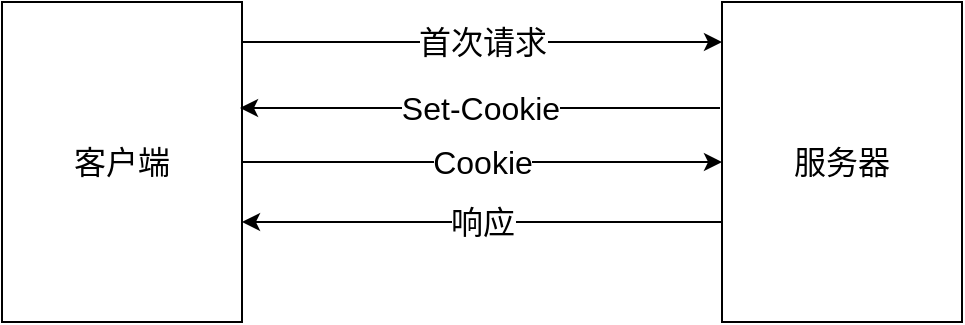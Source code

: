 <mxfile version="10.7.7" type="device"><diagram id="tqyNIpkzs2VgwYDYidKb" name="第 1 页"><mxGraphModel dx="894" dy="596" grid="1" gridSize="10" guides="1" tooltips="1" connect="1" arrows="1" fold="1" page="1" pageScale="1" pageWidth="827" pageHeight="1169" math="0" shadow="0"><root><mxCell id="0"/><mxCell id="1" parent="0"/><mxCell id="-93yM05nAXgdAdeWrpi8-1" value="&lt;font style=&quot;font-size: 16px&quot;&gt;客户端&lt;/font&gt;" style="rounded=0;whiteSpace=wrap;html=1;" vertex="1" parent="1"><mxGeometry x="80" y="40" width="120" height="160" as="geometry"/></mxCell><mxCell id="-93yM05nAXgdAdeWrpi8-2" value="&lt;font style=&quot;font-size: 16px&quot;&gt;服务器&lt;/font&gt;" style="rounded=0;whiteSpace=wrap;html=1;" vertex="1" parent="1"><mxGeometry x="440" y="40" width="120" height="160" as="geometry"/></mxCell><mxCell id="-93yM05nAXgdAdeWrpi8-3" value="&lt;font style=&quot;font-size: 16px&quot;&gt;首次请求&lt;/font&gt;" style="endArrow=classic;html=1;" edge="1" parent="1"><mxGeometry width="50" height="50" relative="1" as="geometry"><mxPoint x="200" y="60" as="sourcePoint"/><mxPoint x="440" y="60" as="targetPoint"/></mxGeometry></mxCell><mxCell id="-93yM05nAXgdAdeWrpi8-4" value="&lt;font style=&quot;font-size: 16px&quot;&gt;Set-Cookie&lt;/font&gt;" style="endArrow=classic;html=1;" edge="1" parent="1"><mxGeometry width="50" height="50" relative="1" as="geometry"><mxPoint x="439" y="93" as="sourcePoint"/><mxPoint x="199" y="93" as="targetPoint"/></mxGeometry></mxCell><mxCell id="-93yM05nAXgdAdeWrpi8-5" value="&lt;font style=&quot;font-size: 16px&quot;&gt;Cookie&lt;/font&gt;" style="endArrow=classic;html=1;" edge="1" parent="1"><mxGeometry width="50" height="50" relative="1" as="geometry"><mxPoint x="200" y="120" as="sourcePoint"/><mxPoint x="440" y="120" as="targetPoint"/></mxGeometry></mxCell><mxCell id="-93yM05nAXgdAdeWrpi8-6" value="&lt;span style=&quot;font-size: 16px&quot;&gt;响应&lt;/span&gt;" style="endArrow=classic;html=1;" edge="1" parent="1"><mxGeometry width="50" height="50" relative="1" as="geometry"><mxPoint x="440" y="150" as="sourcePoint"/><mxPoint x="200" y="150" as="targetPoint"/></mxGeometry></mxCell></root></mxGraphModel></diagram></mxfile>